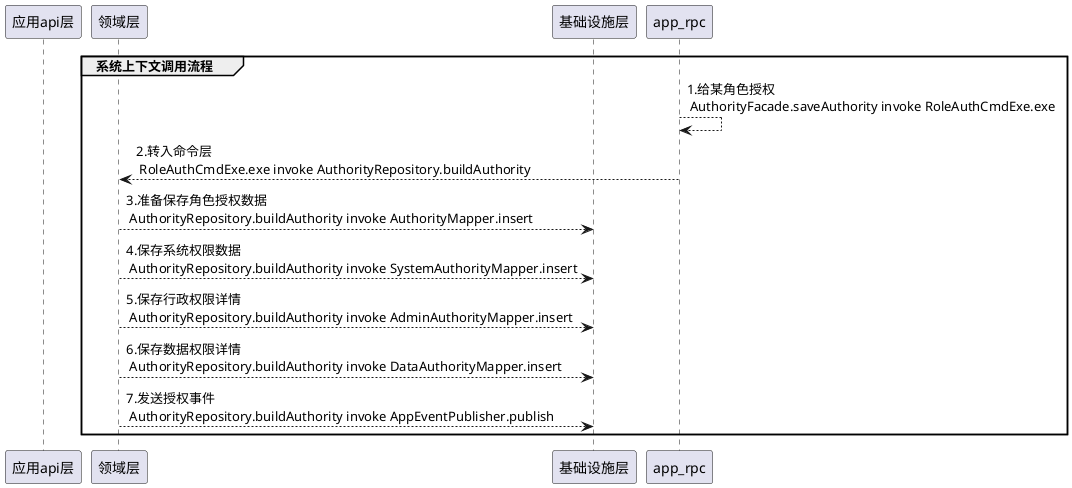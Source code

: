 @startuml

participant  应用api层 as  app
participant  领域层 as  domain
participant  基础设施层 as  infrast
group 系统上下文调用流程
app_rpc --> app_rpc: 1.给某角色授权\n AuthorityFacade.saveAuthority invoke RoleAuthCmdExe.exe
app_rpc --> domain:2.转入命令层\n RoleAuthCmdExe.exe invoke AuthorityRepository.buildAuthority
domain --> infrast:3.准备保存角色授权数据\n AuthorityRepository.buildAuthority invoke AuthorityMapper.insert
domain --> infrast:4.保存系统权限数据\n AuthorityRepository.buildAuthority invoke SystemAuthorityMapper.insert
domain --> infrast:5.保存行政权限详情\n AuthorityRepository.buildAuthority invoke AdminAuthorityMapper.insert
domain --> infrast:6.保存数据权限详情\n AuthorityRepository.buildAuthority invoke DataAuthorityMapper.insert
domain --> infrast:7.发送授权事件\n AuthorityRepository.buildAuthority invoke AppEventPublisher.publish

end

@enduml